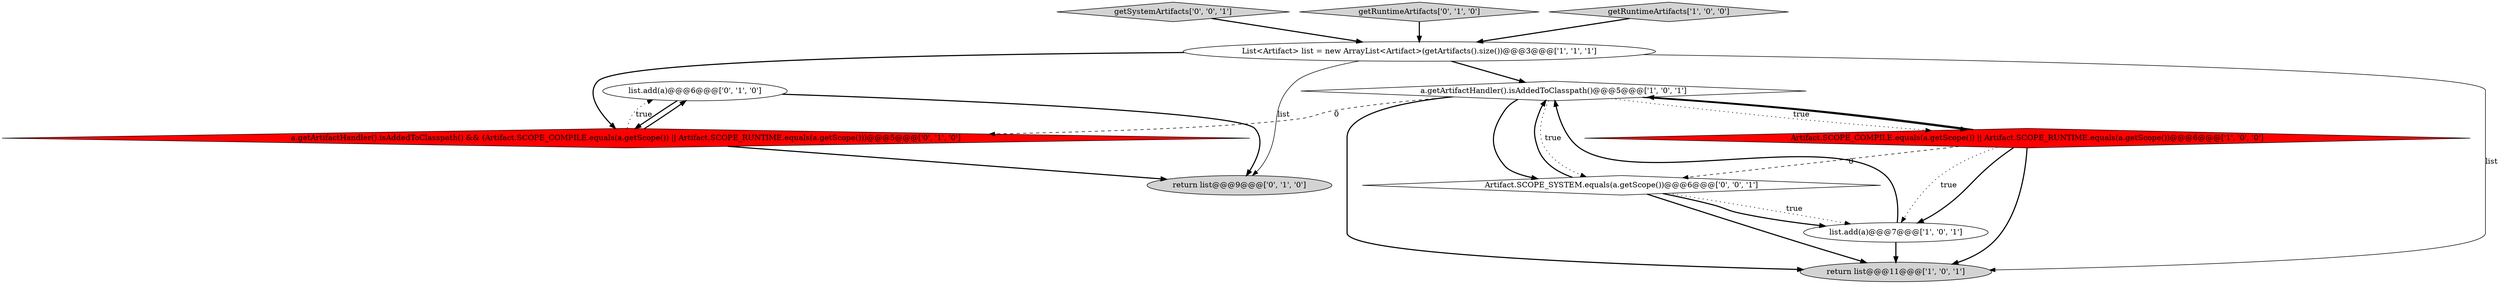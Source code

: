 digraph {
9 [style = filled, label = "list.add(a)@@@6@@@['0', '1', '0']", fillcolor = white, shape = ellipse image = "AAA0AAABBB2BBB"];
11 [style = filled, label = "getSystemArtifacts['0', '0', '1']", fillcolor = lightgray, shape = diamond image = "AAA0AAABBB3BBB"];
8 [style = filled, label = "getRuntimeArtifacts['0', '1', '0']", fillcolor = lightgray, shape = diamond image = "AAA0AAABBB2BBB"];
0 [style = filled, label = "return list@@@11@@@['1', '0', '1']", fillcolor = lightgray, shape = ellipse image = "AAA0AAABBB1BBB"];
10 [style = filled, label = "Artifact.SCOPE_SYSTEM.equals(a.getScope())@@@6@@@['0', '0', '1']", fillcolor = white, shape = diamond image = "AAA0AAABBB3BBB"];
2 [style = filled, label = "list.add(a)@@@7@@@['1', '0', '1']", fillcolor = white, shape = ellipse image = "AAA0AAABBB1BBB"];
4 [style = filled, label = "a.getArtifactHandler().isAddedToClasspath()@@@5@@@['1', '0', '1']", fillcolor = white, shape = diamond image = "AAA0AAABBB1BBB"];
6 [style = filled, label = "a.getArtifactHandler().isAddedToClasspath() && (Artifact.SCOPE_COMPILE.equals(a.getScope()) || Artifact.SCOPE_RUNTIME.equals(a.getScope()))@@@5@@@['0', '1', '0']", fillcolor = red, shape = diamond image = "AAA1AAABBB2BBB"];
7 [style = filled, label = "return list@@@9@@@['0', '1', '0']", fillcolor = lightgray, shape = ellipse image = "AAA0AAABBB2BBB"];
1 [style = filled, label = "getRuntimeArtifacts['1', '0', '0']", fillcolor = lightgray, shape = diamond image = "AAA0AAABBB1BBB"];
5 [style = filled, label = "Artifact.SCOPE_COMPILE.equals(a.getScope()) || Artifact.SCOPE_RUNTIME.equals(a.getScope())@@@6@@@['1', '0', '0']", fillcolor = red, shape = diamond image = "AAA1AAABBB1BBB"];
3 [style = filled, label = "List<Artifact> list = new ArrayList<Artifact>(getArtifacts().size())@@@3@@@['1', '1', '1']", fillcolor = white, shape = ellipse image = "AAA0AAABBB1BBB"];
4->10 [style = bold, label=""];
4->5 [style = dotted, label="true"];
4->10 [style = dotted, label="true"];
8->3 [style = bold, label=""];
1->3 [style = bold, label=""];
3->6 [style = bold, label=""];
9->7 [style = bold, label=""];
4->6 [style = dashed, label="0"];
2->4 [style = bold, label=""];
3->4 [style = bold, label=""];
9->6 [style = bold, label=""];
4->0 [style = bold, label=""];
3->7 [style = solid, label="list"];
5->2 [style = bold, label=""];
2->0 [style = bold, label=""];
5->0 [style = bold, label=""];
6->9 [style = dotted, label="true"];
11->3 [style = bold, label=""];
10->2 [style = dotted, label="true"];
5->10 [style = dashed, label="0"];
10->0 [style = bold, label=""];
5->4 [style = bold, label=""];
10->4 [style = bold, label=""];
3->0 [style = solid, label="list"];
10->2 [style = bold, label=""];
6->9 [style = bold, label=""];
6->7 [style = bold, label=""];
4->5 [style = bold, label=""];
5->2 [style = dotted, label="true"];
}
